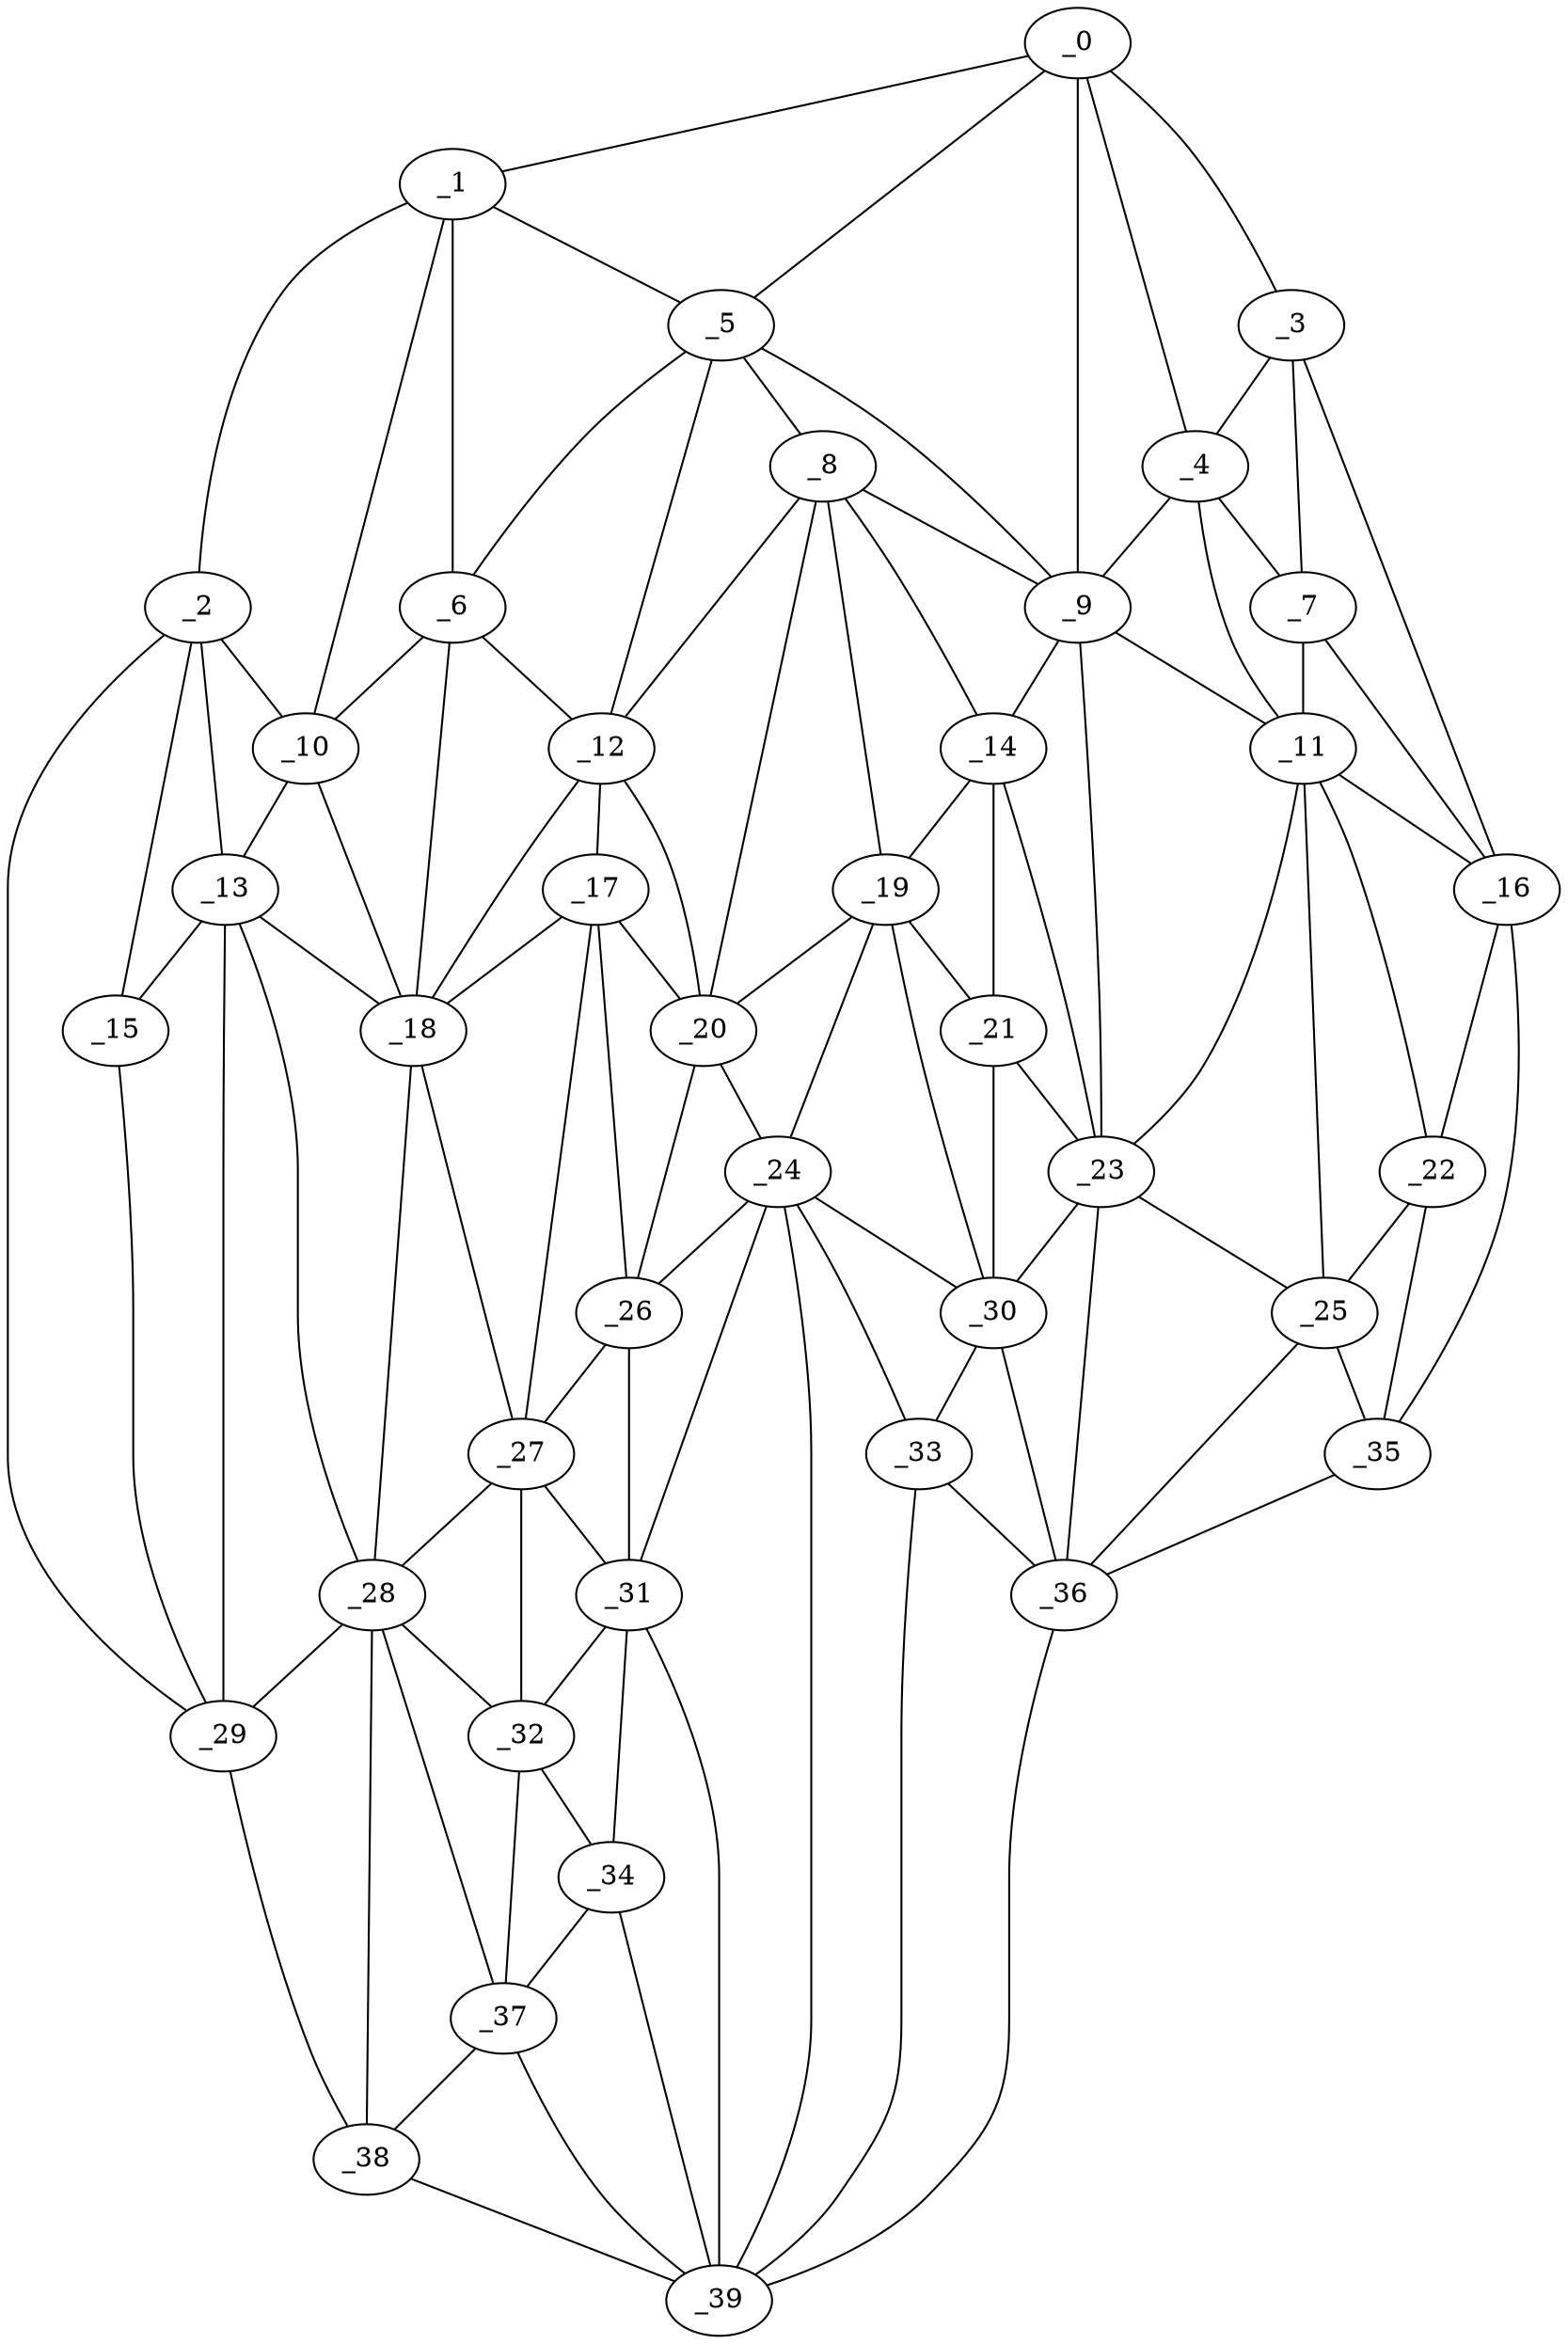 graph "obj90__340.gxl" {
	_0	 [x=33,
		y=44];
	_1	 [x=36,
		y=116];
	_0 -- _1	 [valence=1];
	_3	 [x=43,
		y=15];
	_0 -- _3	 [valence=1];
	_4	 [x=51,
		y=17];
	_0 -- _4	 [valence=1];
	_5	 [x=52,
		y=65];
	_0 -- _5	 [valence=1];
	_9	 [x=59,
		y=55];
	_0 -- _9	 [valence=2];
	_2	 [x=40,
		y=125];
	_1 -- _2	 [valence=1];
	_1 -- _5	 [valence=2];
	_6	 [x=52,
		y=99];
	_1 -- _6	 [valence=2];
	_10	 [x=59,
		y=107];
	_1 -- _10	 [valence=2];
	_2 -- _10	 [valence=2];
	_13	 [x=63,
		y=119];
	_2 -- _13	 [valence=2];
	_15	 [x=64,
		y=123];
	_2 -- _15	 [valence=2];
	_29	 [x=79,
		y=122];
	_2 -- _29	 [valence=1];
	_3 -- _4	 [valence=2];
	_7	 [x=54,
		y=13];
	_3 -- _7	 [valence=2];
	_16	 [x=66,
		y=10];
	_3 -- _16	 [valence=1];
	_4 -- _7	 [valence=1];
	_4 -- _9	 [valence=1];
	_11	 [x=61,
		y=18];
	_4 -- _11	 [valence=2];
	_5 -- _6	 [valence=2];
	_8	 [x=58,
		y=65];
	_5 -- _8	 [valence=2];
	_5 -- _9	 [valence=2];
	_12	 [x=61,
		y=87];
	_5 -- _12	 [valence=1];
	_6 -- _10	 [valence=2];
	_6 -- _12	 [valence=1];
	_18	 [x=67,
		y=106];
	_6 -- _18	 [valence=2];
	_7 -- _11	 [valence=2];
	_7 -- _16	 [valence=1];
	_8 -- _9	 [valence=1];
	_8 -- _12	 [valence=2];
	_14	 [x=64,
		y=58];
	_8 -- _14	 [valence=2];
	_19	 [x=69,
		y=64];
	_8 -- _19	 [valence=1];
	_20	 [x=70,
		y=78];
	_8 -- _20	 [valence=2];
	_9 -- _11	 [valence=2];
	_9 -- _14	 [valence=2];
	_23	 [x=76,
		y=54];
	_9 -- _23	 [valence=1];
	_10 -- _13	 [valence=2];
	_10 -- _18	 [valence=1];
	_11 -- _16	 [valence=1];
	_22	 [x=74,
		y=11];
	_11 -- _22	 [valence=2];
	_11 -- _23	 [valence=2];
	_25	 [x=78,
		y=17];
	_11 -- _25	 [valence=2];
	_17	 [x=67,
		y=85];
	_12 -- _17	 [valence=1];
	_12 -- _18	 [valence=2];
	_12 -- _20	 [valence=1];
	_13 -- _15	 [valence=1];
	_13 -- _18	 [valence=2];
	_28	 [x=79,
		y=116];
	_13 -- _28	 [valence=1];
	_13 -- _29	 [valence=2];
	_14 -- _19	 [valence=1];
	_21	 [x=72,
		y=59];
	_14 -- _21	 [valence=2];
	_14 -- _23	 [valence=2];
	_15 -- _29	 [valence=2];
	_16 -- _22	 [valence=2];
	_35	 [x=95,
		y=6];
	_16 -- _35	 [valence=1];
	_17 -- _18	 [valence=1];
	_17 -- _20	 [valence=2];
	_26	 [x=78,
		y=85];
	_17 -- _26	 [valence=1];
	_27	 [x=78,
		y=104];
	_17 -- _27	 [valence=2];
	_18 -- _27	 [valence=2];
	_18 -- _28	 [valence=1];
	_19 -- _20	 [valence=2];
	_19 -- _21	 [valence=2];
	_24	 [x=76,
		y=76];
	_19 -- _24	 [valence=2];
	_30	 [x=80,
		y=57];
	_19 -- _30	 [valence=2];
	_20 -- _24	 [valence=1];
	_20 -- _26	 [valence=2];
	_21 -- _23	 [valence=2];
	_21 -- _30	 [valence=2];
	_22 -- _25	 [valence=2];
	_22 -- _35	 [valence=2];
	_23 -- _25	 [valence=1];
	_23 -- _30	 [valence=2];
	_36	 [x=97,
		y=39];
	_23 -- _36	 [valence=1];
	_24 -- _26	 [valence=2];
	_24 -- _30	 [valence=2];
	_31	 [x=84,
		y=87];
	_24 -- _31	 [valence=1];
	_33	 [x=88,
		y=61];
	_24 -- _33	 [valence=1];
	_39	 [x=98,
		y=65];
	_24 -- _39	 [valence=2];
	_25 -- _35	 [valence=2];
	_25 -- _36	 [valence=2];
	_26 -- _27	 [valence=2];
	_26 -- _31	 [valence=2];
	_27 -- _28	 [valence=2];
	_27 -- _31	 [valence=2];
	_32	 [x=86,
		y=102];
	_27 -- _32	 [valence=2];
	_28 -- _29	 [valence=2];
	_28 -- _32	 [valence=1];
	_37	 [x=97,
		y=110];
	_28 -- _37	 [valence=2];
	_38	 [x=97,
		y=117];
	_28 -- _38	 [valence=2];
	_29 -- _38	 [valence=1];
	_30 -- _33	 [valence=2];
	_30 -- _36	 [valence=2];
	_31 -- _32	 [valence=1];
	_34	 [x=91,
		y=92];
	_31 -- _34	 [valence=2];
	_31 -- _39	 [valence=2];
	_32 -- _34	 [valence=2];
	_32 -- _37	 [valence=1];
	_33 -- _36	 [valence=1];
	_33 -- _39	 [valence=2];
	_34 -- _37	 [valence=2];
	_34 -- _39	 [valence=2];
	_35 -- _36	 [valence=1];
	_36 -- _39	 [valence=1];
	_37 -- _38	 [valence=2];
	_37 -- _39	 [valence=2];
	_38 -- _39	 [valence=1];
}
